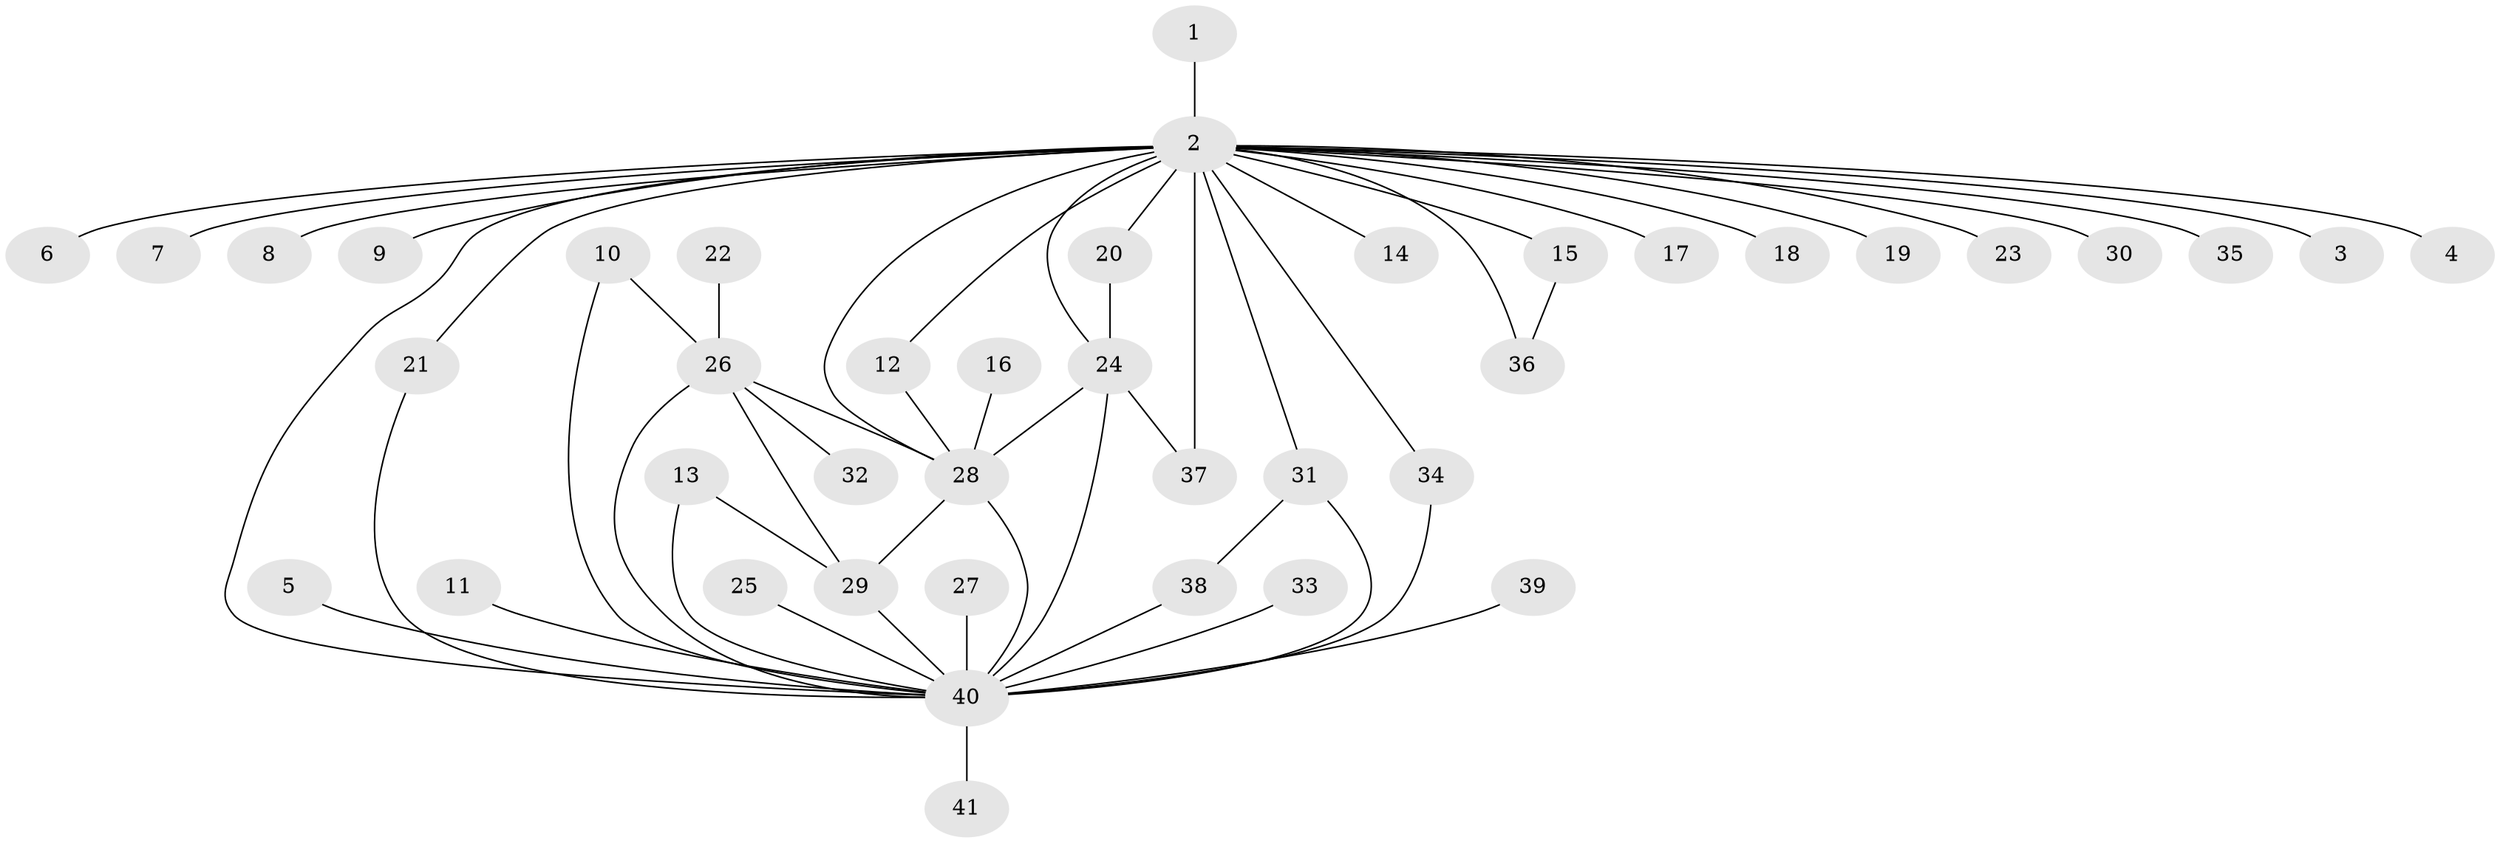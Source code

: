 // original degree distribution, {7: 0.037037037037037035, 16: 0.012345679012345678, 3: 0.13580246913580246, 9: 0.024691358024691357, 17: 0.012345679012345678, 1: 0.48148148148148145, 8: 0.012345679012345678, 6: 0.012345679012345678, 4: 0.06172839506172839, 2: 0.20987654320987653}
// Generated by graph-tools (version 1.1) at 2025/49/03/09/25 03:49:50]
// undirected, 41 vertices, 56 edges
graph export_dot {
graph [start="1"]
  node [color=gray90,style=filled];
  1;
  2;
  3;
  4;
  5;
  6;
  7;
  8;
  9;
  10;
  11;
  12;
  13;
  14;
  15;
  16;
  17;
  18;
  19;
  20;
  21;
  22;
  23;
  24;
  25;
  26;
  27;
  28;
  29;
  30;
  31;
  32;
  33;
  34;
  35;
  36;
  37;
  38;
  39;
  40;
  41;
  1 -- 2 [weight=1.0];
  2 -- 3 [weight=1.0];
  2 -- 4 [weight=1.0];
  2 -- 6 [weight=2.0];
  2 -- 7 [weight=1.0];
  2 -- 8 [weight=1.0];
  2 -- 9 [weight=1.0];
  2 -- 12 [weight=1.0];
  2 -- 14 [weight=1.0];
  2 -- 15 [weight=1.0];
  2 -- 17 [weight=1.0];
  2 -- 18 [weight=1.0];
  2 -- 19 [weight=1.0];
  2 -- 20 [weight=1.0];
  2 -- 21 [weight=1.0];
  2 -- 23 [weight=1.0];
  2 -- 24 [weight=1.0];
  2 -- 28 [weight=3.0];
  2 -- 30 [weight=1.0];
  2 -- 31 [weight=1.0];
  2 -- 34 [weight=1.0];
  2 -- 35 [weight=1.0];
  2 -- 36 [weight=1.0];
  2 -- 37 [weight=1.0];
  2 -- 40 [weight=1.0];
  5 -- 40 [weight=1.0];
  10 -- 26 [weight=1.0];
  10 -- 40 [weight=1.0];
  11 -- 40 [weight=1.0];
  12 -- 28 [weight=1.0];
  13 -- 29 [weight=1.0];
  13 -- 40 [weight=1.0];
  15 -- 36 [weight=1.0];
  16 -- 28 [weight=1.0];
  20 -- 24 [weight=1.0];
  21 -- 40 [weight=1.0];
  22 -- 26 [weight=1.0];
  24 -- 28 [weight=1.0];
  24 -- 37 [weight=1.0];
  24 -- 40 [weight=2.0];
  25 -- 40 [weight=1.0];
  26 -- 28 [weight=1.0];
  26 -- 29 [weight=1.0];
  26 -- 32 [weight=1.0];
  26 -- 40 [weight=2.0];
  27 -- 40 [weight=1.0];
  28 -- 29 [weight=1.0];
  28 -- 40 [weight=1.0];
  29 -- 40 [weight=1.0];
  31 -- 38 [weight=1.0];
  31 -- 40 [weight=1.0];
  33 -- 40 [weight=1.0];
  34 -- 40 [weight=1.0];
  38 -- 40 [weight=3.0];
  39 -- 40 [weight=1.0];
  40 -- 41 [weight=1.0];
}
